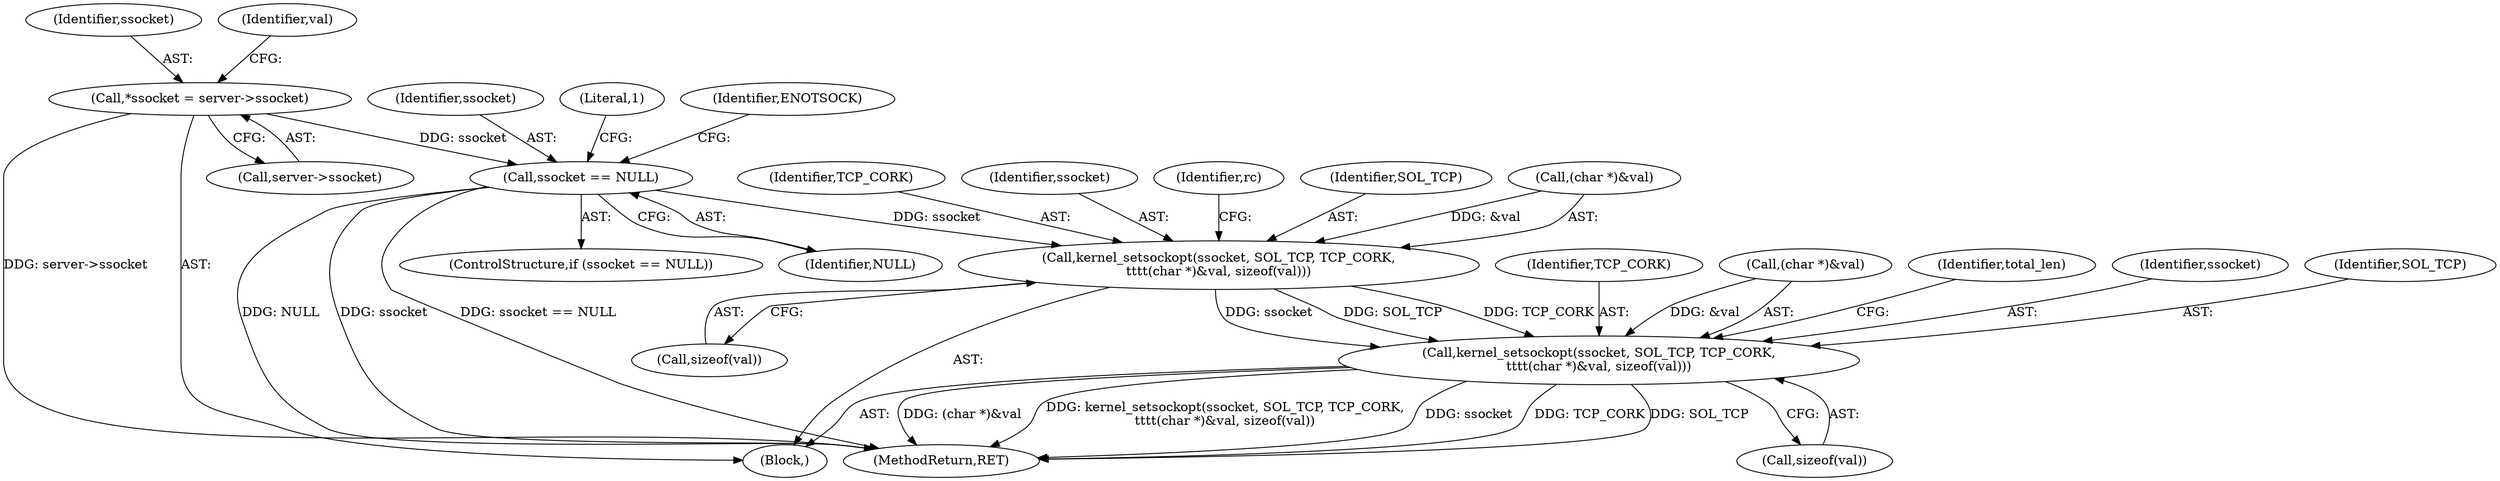 digraph "0_linux_ea702b80e0bbb2448e201472127288beb82ca2fe_0@API" {
"1000147" [label="(Call,ssocket == NULL)"];
"1000137" [label="(Call,*ssocket = server->ssocket)"];
"1000168" [label="(Call,kernel_setsockopt(ssocket, SOL_TCP, TCP_CORK,\n\t\t\t\t(char *)&val, sizeof(val)))"];
"1000239" [label="(Call,kernel_setsockopt(ssocket, SOL_TCP, TCP_CORK,\n\t\t\t\t(char *)&val, sizeof(val)))"];
"1000139" [label="(Call,server->ssocket)"];
"1000242" [label="(Identifier,TCP_CORK)"];
"1000243" [label="(Call,(char *)&val)"];
"1000247" [label="(Call,sizeof(val))"];
"1000137" [label="(Call,*ssocket = server->ssocket)"];
"1000291" [label="(MethodReturn,RET)"];
"1000252" [label="(Identifier,total_len)"];
"1000171" [label="(Identifier,TCP_CORK)"];
"1000148" [label="(Identifier,ssocket)"];
"1000147" [label="(Call,ssocket == NULL)"];
"1000169" [label="(Identifier,ssocket)"];
"1000138" [label="(Identifier,ssocket)"];
"1000146" [label="(ControlStructure,if (ssocket == NULL))"];
"1000240" [label="(Identifier,ssocket)"];
"1000107" [label="(Block,)"];
"1000168" [label="(Call,kernel_setsockopt(ssocket, SOL_TCP, TCP_CORK,\n\t\t\t\t(char *)&val, sizeof(val)))"];
"1000149" [label="(Identifier,NULL)"];
"1000241" [label="(Identifier,SOL_TCP)"];
"1000154" [label="(Literal,1)"];
"1000179" [label="(Identifier,rc)"];
"1000176" [label="(Call,sizeof(val))"];
"1000152" [label="(Identifier,ENOTSOCK)"];
"1000170" [label="(Identifier,SOL_TCP)"];
"1000172" [label="(Call,(char *)&val)"];
"1000239" [label="(Call,kernel_setsockopt(ssocket, SOL_TCP, TCP_CORK,\n\t\t\t\t(char *)&val, sizeof(val)))"];
"1000144" [label="(Identifier,val)"];
"1000147" -> "1000146"  [label="AST: "];
"1000147" -> "1000149"  [label="CFG: "];
"1000148" -> "1000147"  [label="AST: "];
"1000149" -> "1000147"  [label="AST: "];
"1000152" -> "1000147"  [label="CFG: "];
"1000154" -> "1000147"  [label="CFG: "];
"1000147" -> "1000291"  [label="DDG: NULL"];
"1000147" -> "1000291"  [label="DDG: ssocket"];
"1000147" -> "1000291"  [label="DDG: ssocket == NULL"];
"1000137" -> "1000147"  [label="DDG: ssocket"];
"1000147" -> "1000168"  [label="DDG: ssocket"];
"1000137" -> "1000107"  [label="AST: "];
"1000137" -> "1000139"  [label="CFG: "];
"1000138" -> "1000137"  [label="AST: "];
"1000139" -> "1000137"  [label="AST: "];
"1000144" -> "1000137"  [label="CFG: "];
"1000137" -> "1000291"  [label="DDG: server->ssocket"];
"1000168" -> "1000107"  [label="AST: "];
"1000168" -> "1000176"  [label="CFG: "];
"1000169" -> "1000168"  [label="AST: "];
"1000170" -> "1000168"  [label="AST: "];
"1000171" -> "1000168"  [label="AST: "];
"1000172" -> "1000168"  [label="AST: "];
"1000176" -> "1000168"  [label="AST: "];
"1000179" -> "1000168"  [label="CFG: "];
"1000172" -> "1000168"  [label="DDG: &val"];
"1000168" -> "1000239"  [label="DDG: ssocket"];
"1000168" -> "1000239"  [label="DDG: SOL_TCP"];
"1000168" -> "1000239"  [label="DDG: TCP_CORK"];
"1000239" -> "1000107"  [label="AST: "];
"1000239" -> "1000247"  [label="CFG: "];
"1000240" -> "1000239"  [label="AST: "];
"1000241" -> "1000239"  [label="AST: "];
"1000242" -> "1000239"  [label="AST: "];
"1000243" -> "1000239"  [label="AST: "];
"1000247" -> "1000239"  [label="AST: "];
"1000252" -> "1000239"  [label="CFG: "];
"1000239" -> "1000291"  [label="DDG: kernel_setsockopt(ssocket, SOL_TCP, TCP_CORK,\n\t\t\t\t(char *)&val, sizeof(val))"];
"1000239" -> "1000291"  [label="DDG: ssocket"];
"1000239" -> "1000291"  [label="DDG: TCP_CORK"];
"1000239" -> "1000291"  [label="DDG: SOL_TCP"];
"1000239" -> "1000291"  [label="DDG: (char *)&val"];
"1000243" -> "1000239"  [label="DDG: &val"];
}
